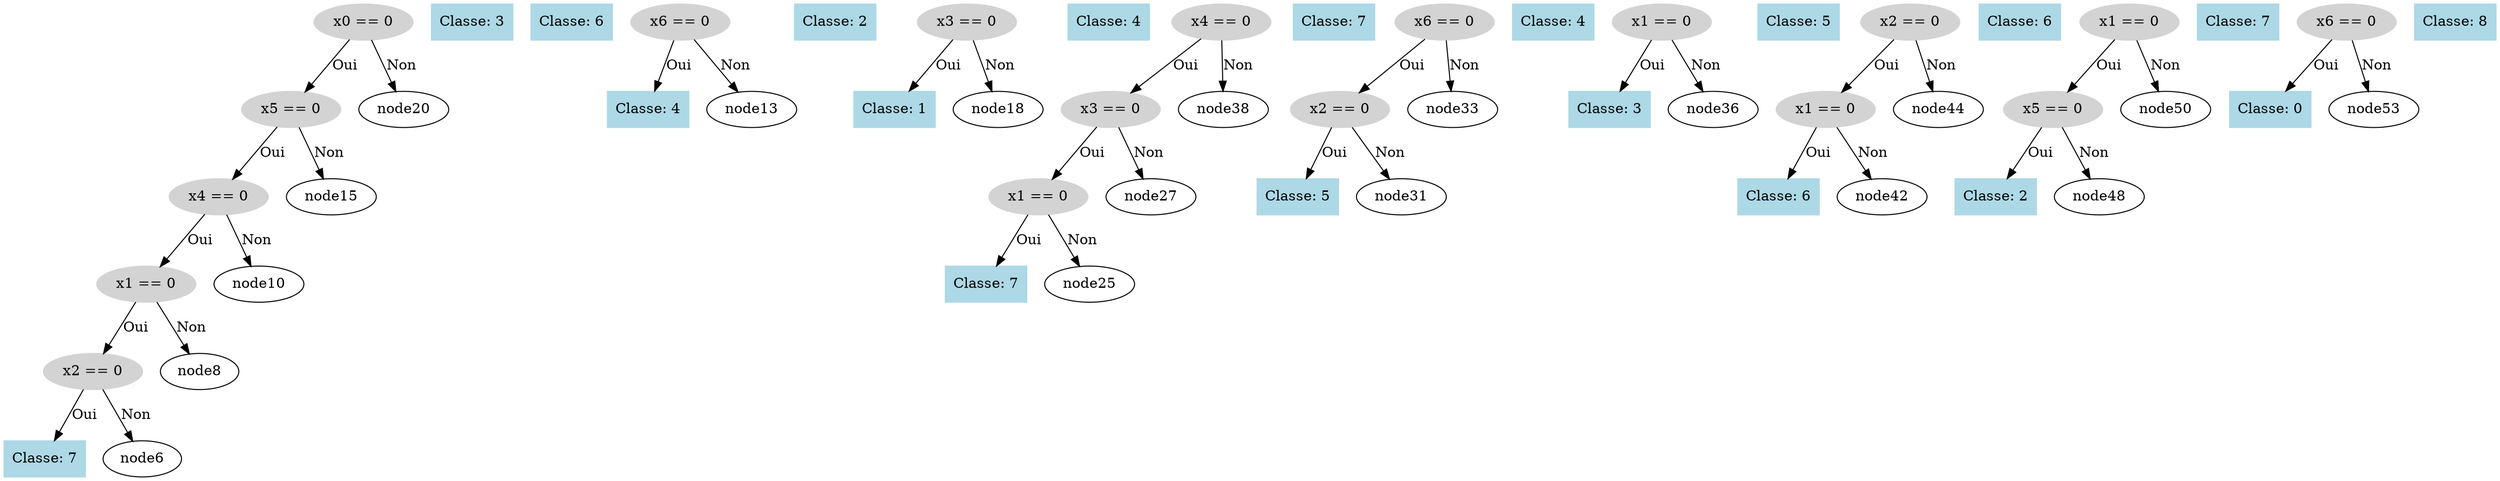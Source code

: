 digraph DecisionTree {
  node0 [label="x0 == 0", shape=ellipse, style=filled, color=lightgray];
  node0 -> node1 [label="Oui"];
  node1 [label="x5 == 0", shape=ellipse, style=filled, color=lightgray];
  node1 -> node2 [label="Oui"];
  node2 [label="x4 == 0", shape=ellipse, style=filled, color=lightgray];
  node2 -> node3 [label="Oui"];
  node3 [label="x1 == 0", shape=ellipse, style=filled, color=lightgray];
  node3 -> node4 [label="Oui"];
  node4 [label="x2 == 0", shape=ellipse, style=filled, color=lightgray];
  node4 -> node5 [label="Oui"];
  node5 [label="Classe: 7", shape=box, style=filled, color=lightblue];
  node4 -> node6 [label="Non"];
  node7 [label="Classe: 3", shape=box, style=filled, color=lightblue];
  node3 -> node8 [label="Non"];
  node9 [label="Classe: 6", shape=box, style=filled, color=lightblue];
  node2 -> node10 [label="Non"];
  node11 [label="x6 == 0", shape=ellipse, style=filled, color=lightgray];
  node11 -> node12 [label="Oui"];
  node12 [label="Classe: 4", shape=box, style=filled, color=lightblue];
  node11 -> node13 [label="Non"];
  node14 [label="Classe: 2", shape=box, style=filled, color=lightblue];
  node1 -> node15 [label="Non"];
  node16 [label="x3 == 0", shape=ellipse, style=filled, color=lightgray];
  node16 -> node17 [label="Oui"];
  node17 [label="Classe: 1", shape=box, style=filled, color=lightblue];
  node16 -> node18 [label="Non"];
  node19 [label="Classe: 4", shape=box, style=filled, color=lightblue];
  node0 -> node20 [label="Non"];
  node21 [label="x4 == 0", shape=ellipse, style=filled, color=lightgray];
  node21 -> node22 [label="Oui"];
  node22 [label="x3 == 0", shape=ellipse, style=filled, color=lightgray];
  node22 -> node23 [label="Oui"];
  node23 [label="x1 == 0", shape=ellipse, style=filled, color=lightgray];
  node23 -> node24 [label="Oui"];
  node24 [label="Classe: 7", shape=box, style=filled, color=lightblue];
  node23 -> node25 [label="Non"];
  node26 [label="Classe: 7", shape=box, style=filled, color=lightblue];
  node22 -> node27 [label="Non"];
  node28 [label="x6 == 0", shape=ellipse, style=filled, color=lightgray];
  node28 -> node29 [label="Oui"];
  node29 [label="x2 == 0", shape=ellipse, style=filled, color=lightgray];
  node29 -> node30 [label="Oui"];
  node30 [label="Classe: 5", shape=box, style=filled, color=lightblue];
  node29 -> node31 [label="Non"];
  node32 [label="Classe: 4", shape=box, style=filled, color=lightblue];
  node28 -> node33 [label="Non"];
  node34 [label="x1 == 0", shape=ellipse, style=filled, color=lightgray];
  node34 -> node35 [label="Oui"];
  node35 [label="Classe: 3", shape=box, style=filled, color=lightblue];
  node34 -> node36 [label="Non"];
  node37 [label="Classe: 5", shape=box, style=filled, color=lightblue];
  node21 -> node38 [label="Non"];
  node39 [label="x2 == 0", shape=ellipse, style=filled, color=lightgray];
  node39 -> node40 [label="Oui"];
  node40 [label="x1 == 0", shape=ellipse, style=filled, color=lightgray];
  node40 -> node41 [label="Oui"];
  node41 [label="Classe: 6", shape=box, style=filled, color=lightblue];
  node40 -> node42 [label="Non"];
  node43 [label="Classe: 6", shape=box, style=filled, color=lightblue];
  node39 -> node44 [label="Non"];
  node45 [label="x1 == 0", shape=ellipse, style=filled, color=lightgray];
  node45 -> node46 [label="Oui"];
  node46 [label="x5 == 0", shape=ellipse, style=filled, color=lightgray];
  node46 -> node47 [label="Oui"];
  node47 [label="Classe: 2", shape=box, style=filled, color=lightblue];
  node46 -> node48 [label="Non"];
  node49 [label="Classe: 7", shape=box, style=filled, color=lightblue];
  node45 -> node50 [label="Non"];
  node51 [label="x6 == 0", shape=ellipse, style=filled, color=lightgray];
  node51 -> node52 [label="Oui"];
  node52 [label="Classe: 0", shape=box, style=filled, color=lightblue];
  node51 -> node53 [label="Non"];
  node54 [label="Classe: 8", shape=box, style=filled, color=lightblue];
}
